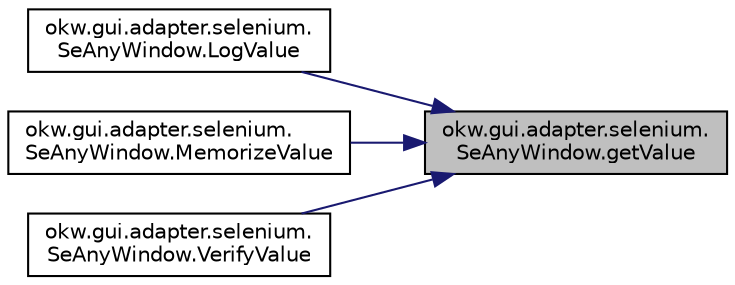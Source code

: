 digraph "okw.gui.adapter.selenium.SeAnyWindow.getValue"
{
 // INTERACTIVE_SVG=YES
 // LATEX_PDF_SIZE
  edge [fontname="Helvetica",fontsize="10",labelfontname="Helvetica",labelfontsize="10"];
  node [fontname="Helvetica",fontsize="10",shape=record];
  rankdir="RL";
  Node1 [label="okw.gui.adapter.selenium.\lSeAnyWindow.getValue",height=0.2,width=0.4,color="black", fillcolor="grey75", style="filled", fontcolor="black",tooltip="Liest den aktuellen Wert/Text aus dem HTML-Tag."];
  Node1 -> Node2 [dir="back",color="midnightblue",fontsize="10",style="solid",fontname="Helvetica"];
  Node2 [label="okw.gui.adapter.selenium.\lSeAnyWindow.LogValue",height=0.2,width=0.4,color="black", fillcolor="white", style="filled",URL="$classokw_1_1gui_1_1adapter_1_1selenium_1_1_se_any_window.html#a4393c40898d3b2173978f22ef3a5064e",tooltip="Ermittelt den Wert des Objktes für das Schlüsselwort Loggewert."];
  Node1 -> Node3 [dir="back",color="midnightblue",fontsize="10",style="solid",fontname="Helvetica"];
  Node3 [label="okw.gui.adapter.selenium.\lSeAnyWindow.MemorizeValue",height=0.2,width=0.4,color="black", fillcolor="white", style="filled",URL="$classokw_1_1gui_1_1adapter_1_1selenium_1_1_se_any_window.html#a12e4a6c87233f7de1d6738313709865e",tooltip="Ermittelt den Wert, im Allgemeinen den textuellen Inhalt eines Objektes für das Schlüsselwort MerkeWe..."];
  Node1 -> Node4 [dir="back",color="midnightblue",fontsize="10",style="solid",fontname="Helvetica"];
  Node4 [label="okw.gui.adapter.selenium.\lSeAnyWindow.VerifyValue",height=0.2,width=0.4,color="black", fillcolor="white", style="filled",URL="$classokw_1_1gui_1_1adapter_1_1selenium_1_1_se_any_window.html#a22e71a15606b0dc55a2b2ded64043780",tooltip="Ermittelt den textuellen Inhalt des markierten Textes für Prüfewert."];
}
